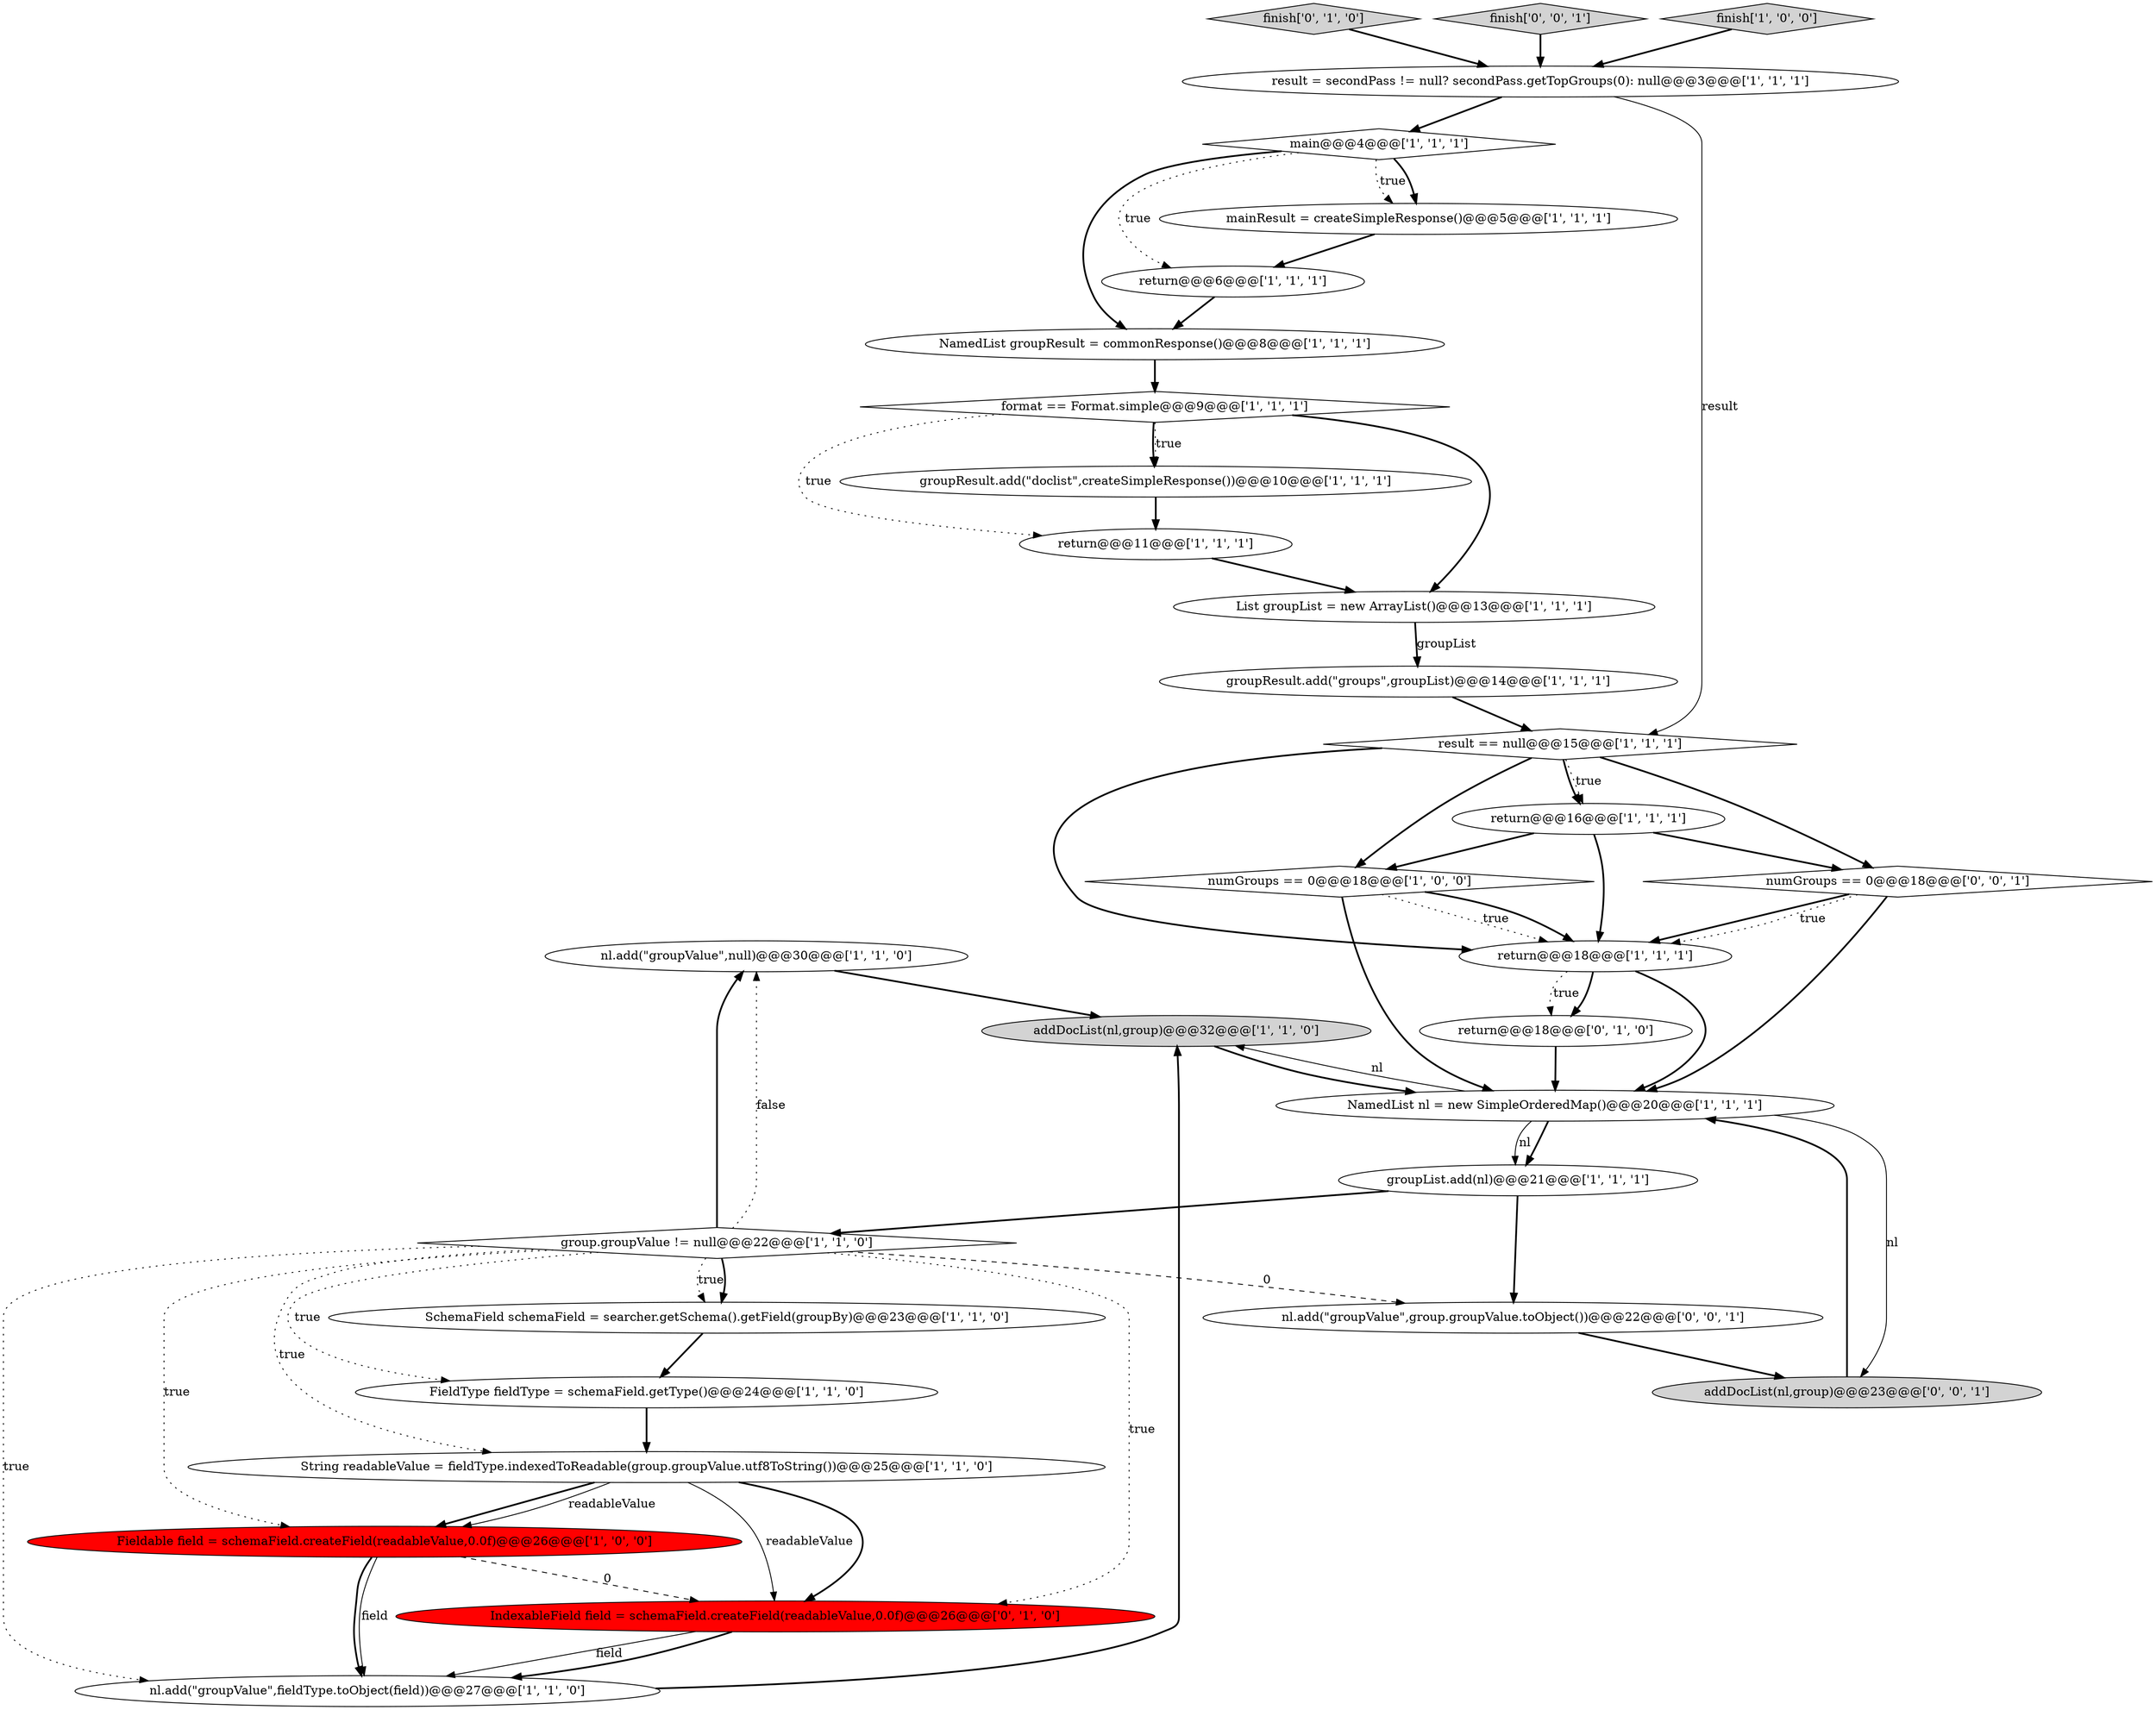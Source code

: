 digraph {
5 [style = filled, label = "nl.add(\"groupValue\",null)@@@30@@@['1', '1', '0']", fillcolor = white, shape = ellipse image = "AAA0AAABBB1BBB"];
27 [style = filled, label = "IndexableField field = schemaField.createField(readableValue,0.0f)@@@26@@@['0', '1', '0']", fillcolor = red, shape = ellipse image = "AAA1AAABBB2BBB"];
0 [style = filled, label = "mainResult = createSimpleResponse()@@@5@@@['1', '1', '1']", fillcolor = white, shape = ellipse image = "AAA0AAABBB1BBB"];
3 [style = filled, label = "return@@@6@@@['1', '1', '1']", fillcolor = white, shape = ellipse image = "AAA0AAABBB1BBB"];
26 [style = filled, label = "finish['0', '1', '0']", fillcolor = lightgray, shape = diamond image = "AAA0AAABBB2BBB"];
24 [style = filled, label = "groupResult.add(\"doclist\",createSimpleResponse())@@@10@@@['1', '1', '1']", fillcolor = white, shape = ellipse image = "AAA0AAABBB1BBB"];
6 [style = filled, label = "groupResult.add(\"groups\",groupList)@@@14@@@['1', '1', '1']", fillcolor = white, shape = ellipse image = "AAA0AAABBB1BBB"];
30 [style = filled, label = "numGroups == 0@@@18@@@['0', '0', '1']", fillcolor = white, shape = diamond image = "AAA0AAABBB3BBB"];
8 [style = filled, label = "numGroups == 0@@@18@@@['1', '0', '0']", fillcolor = white, shape = diamond image = "AAA0AAABBB1BBB"];
4 [style = filled, label = "NamedList groupResult = commonResponse()@@@8@@@['1', '1', '1']", fillcolor = white, shape = ellipse image = "AAA0AAABBB1BBB"];
9 [style = filled, label = "groupList.add(nl)@@@21@@@['1', '1', '1']", fillcolor = white, shape = ellipse image = "AAA0AAABBB1BBB"];
11 [style = filled, label = "String readableValue = fieldType.indexedToReadable(group.groupValue.utf8ToString())@@@25@@@['1', '1', '0']", fillcolor = white, shape = ellipse image = "AAA0AAABBB1BBB"];
22 [style = filled, label = "NamedList nl = new SimpleOrderedMap()@@@20@@@['1', '1', '1']", fillcolor = white, shape = ellipse image = "AAA0AAABBB1BBB"];
25 [style = filled, label = "return@@@18@@@['0', '1', '0']", fillcolor = white, shape = ellipse image = "AAA0AAABBB2BBB"];
18 [style = filled, label = "List groupList = new ArrayList()@@@13@@@['1', '1', '1']", fillcolor = white, shape = ellipse image = "AAA0AAABBB1BBB"];
2 [style = filled, label = "addDocList(nl,group)@@@32@@@['1', '1', '0']", fillcolor = lightgray, shape = ellipse image = "AAA0AAABBB1BBB"];
29 [style = filled, label = "addDocList(nl,group)@@@23@@@['0', '0', '1']", fillcolor = lightgray, shape = ellipse image = "AAA0AAABBB3BBB"];
20 [style = filled, label = "FieldType fieldType = schemaField.getType()@@@24@@@['1', '1', '0']", fillcolor = white, shape = ellipse image = "AAA0AAABBB1BBB"];
23 [style = filled, label = "nl.add(\"groupValue\",fieldType.toObject(field))@@@27@@@['1', '1', '0']", fillcolor = white, shape = ellipse image = "AAA0AAABBB1BBB"];
31 [style = filled, label = "finish['0', '0', '1']", fillcolor = lightgray, shape = diamond image = "AAA0AAABBB3BBB"];
21 [style = filled, label = "Fieldable field = schemaField.createField(readableValue,0.0f)@@@26@@@['1', '0', '0']", fillcolor = red, shape = ellipse image = "AAA1AAABBB1BBB"];
28 [style = filled, label = "nl.add(\"groupValue\",group.groupValue.toObject())@@@22@@@['0', '0', '1']", fillcolor = white, shape = ellipse image = "AAA0AAABBB3BBB"];
1 [style = filled, label = "format == Format.simple@@@9@@@['1', '1', '1']", fillcolor = white, shape = diamond image = "AAA0AAABBB1BBB"];
16 [style = filled, label = "group.groupValue != null@@@22@@@['1', '1', '0']", fillcolor = white, shape = diamond image = "AAA0AAABBB1BBB"];
15 [style = filled, label = "main@@@4@@@['1', '1', '1']", fillcolor = white, shape = diamond image = "AAA0AAABBB1BBB"];
12 [style = filled, label = "result = secondPass != null? secondPass.getTopGroups(0): null@@@3@@@['1', '1', '1']", fillcolor = white, shape = ellipse image = "AAA0AAABBB1BBB"];
10 [style = filled, label = "result == null@@@15@@@['1', '1', '1']", fillcolor = white, shape = diamond image = "AAA0AAABBB1BBB"];
13 [style = filled, label = "return@@@18@@@['1', '1', '1']", fillcolor = white, shape = ellipse image = "AAA0AAABBB1BBB"];
19 [style = filled, label = "finish['1', '0', '0']", fillcolor = lightgray, shape = diamond image = "AAA0AAABBB1BBB"];
7 [style = filled, label = "return@@@11@@@['1', '1', '1']", fillcolor = white, shape = ellipse image = "AAA0AAABBB1BBB"];
17 [style = filled, label = "return@@@16@@@['1', '1', '1']", fillcolor = white, shape = ellipse image = "AAA0AAABBB1BBB"];
14 [style = filled, label = "SchemaField schemaField = searcher.getSchema().getField(groupBy)@@@23@@@['1', '1', '0']", fillcolor = white, shape = ellipse image = "AAA0AAABBB1BBB"];
0->3 [style = bold, label=""];
17->8 [style = bold, label=""];
13->25 [style = bold, label=""];
28->29 [style = bold, label=""];
11->27 [style = solid, label="readableValue"];
30->22 [style = bold, label=""];
30->13 [style = bold, label=""];
27->23 [style = solid, label="field"];
25->22 [style = bold, label=""];
19->12 [style = bold, label=""];
22->2 [style = solid, label="nl"];
13->25 [style = dotted, label="true"];
21->27 [style = dashed, label="0"];
11->21 [style = bold, label=""];
22->9 [style = bold, label=""];
1->24 [style = dotted, label="true"];
12->15 [style = bold, label=""];
16->20 [style = dotted, label="true"];
1->18 [style = bold, label=""];
10->17 [style = bold, label=""];
17->30 [style = bold, label=""];
11->21 [style = solid, label="readableValue"];
15->0 [style = dotted, label="true"];
3->4 [style = bold, label=""];
12->10 [style = solid, label="result"];
31->12 [style = bold, label=""];
9->16 [style = bold, label=""];
16->23 [style = dotted, label="true"];
8->22 [style = bold, label=""];
10->17 [style = dotted, label="true"];
1->7 [style = dotted, label="true"];
9->28 [style = bold, label=""];
22->29 [style = solid, label="nl"];
15->3 [style = dotted, label="true"];
5->2 [style = bold, label=""];
26->12 [style = bold, label=""];
30->13 [style = dotted, label="true"];
10->8 [style = bold, label=""];
10->13 [style = bold, label=""];
18->6 [style = bold, label=""];
1->24 [style = bold, label=""];
6->10 [style = bold, label=""];
15->0 [style = bold, label=""];
22->9 [style = solid, label="nl"];
16->14 [style = dotted, label="true"];
15->4 [style = bold, label=""];
16->27 [style = dotted, label="true"];
7->18 [style = bold, label=""];
16->5 [style = bold, label=""];
11->27 [style = bold, label=""];
16->14 [style = bold, label=""];
16->21 [style = dotted, label="true"];
27->23 [style = bold, label=""];
4->1 [style = bold, label=""];
17->13 [style = bold, label=""];
13->22 [style = bold, label=""];
23->2 [style = bold, label=""];
29->22 [style = bold, label=""];
8->13 [style = dotted, label="true"];
16->5 [style = dotted, label="false"];
2->22 [style = bold, label=""];
21->23 [style = solid, label="field"];
24->7 [style = bold, label=""];
18->6 [style = solid, label="groupList"];
16->11 [style = dotted, label="true"];
16->28 [style = dashed, label="0"];
10->30 [style = bold, label=""];
8->13 [style = bold, label=""];
14->20 [style = bold, label=""];
20->11 [style = bold, label=""];
21->23 [style = bold, label=""];
}
